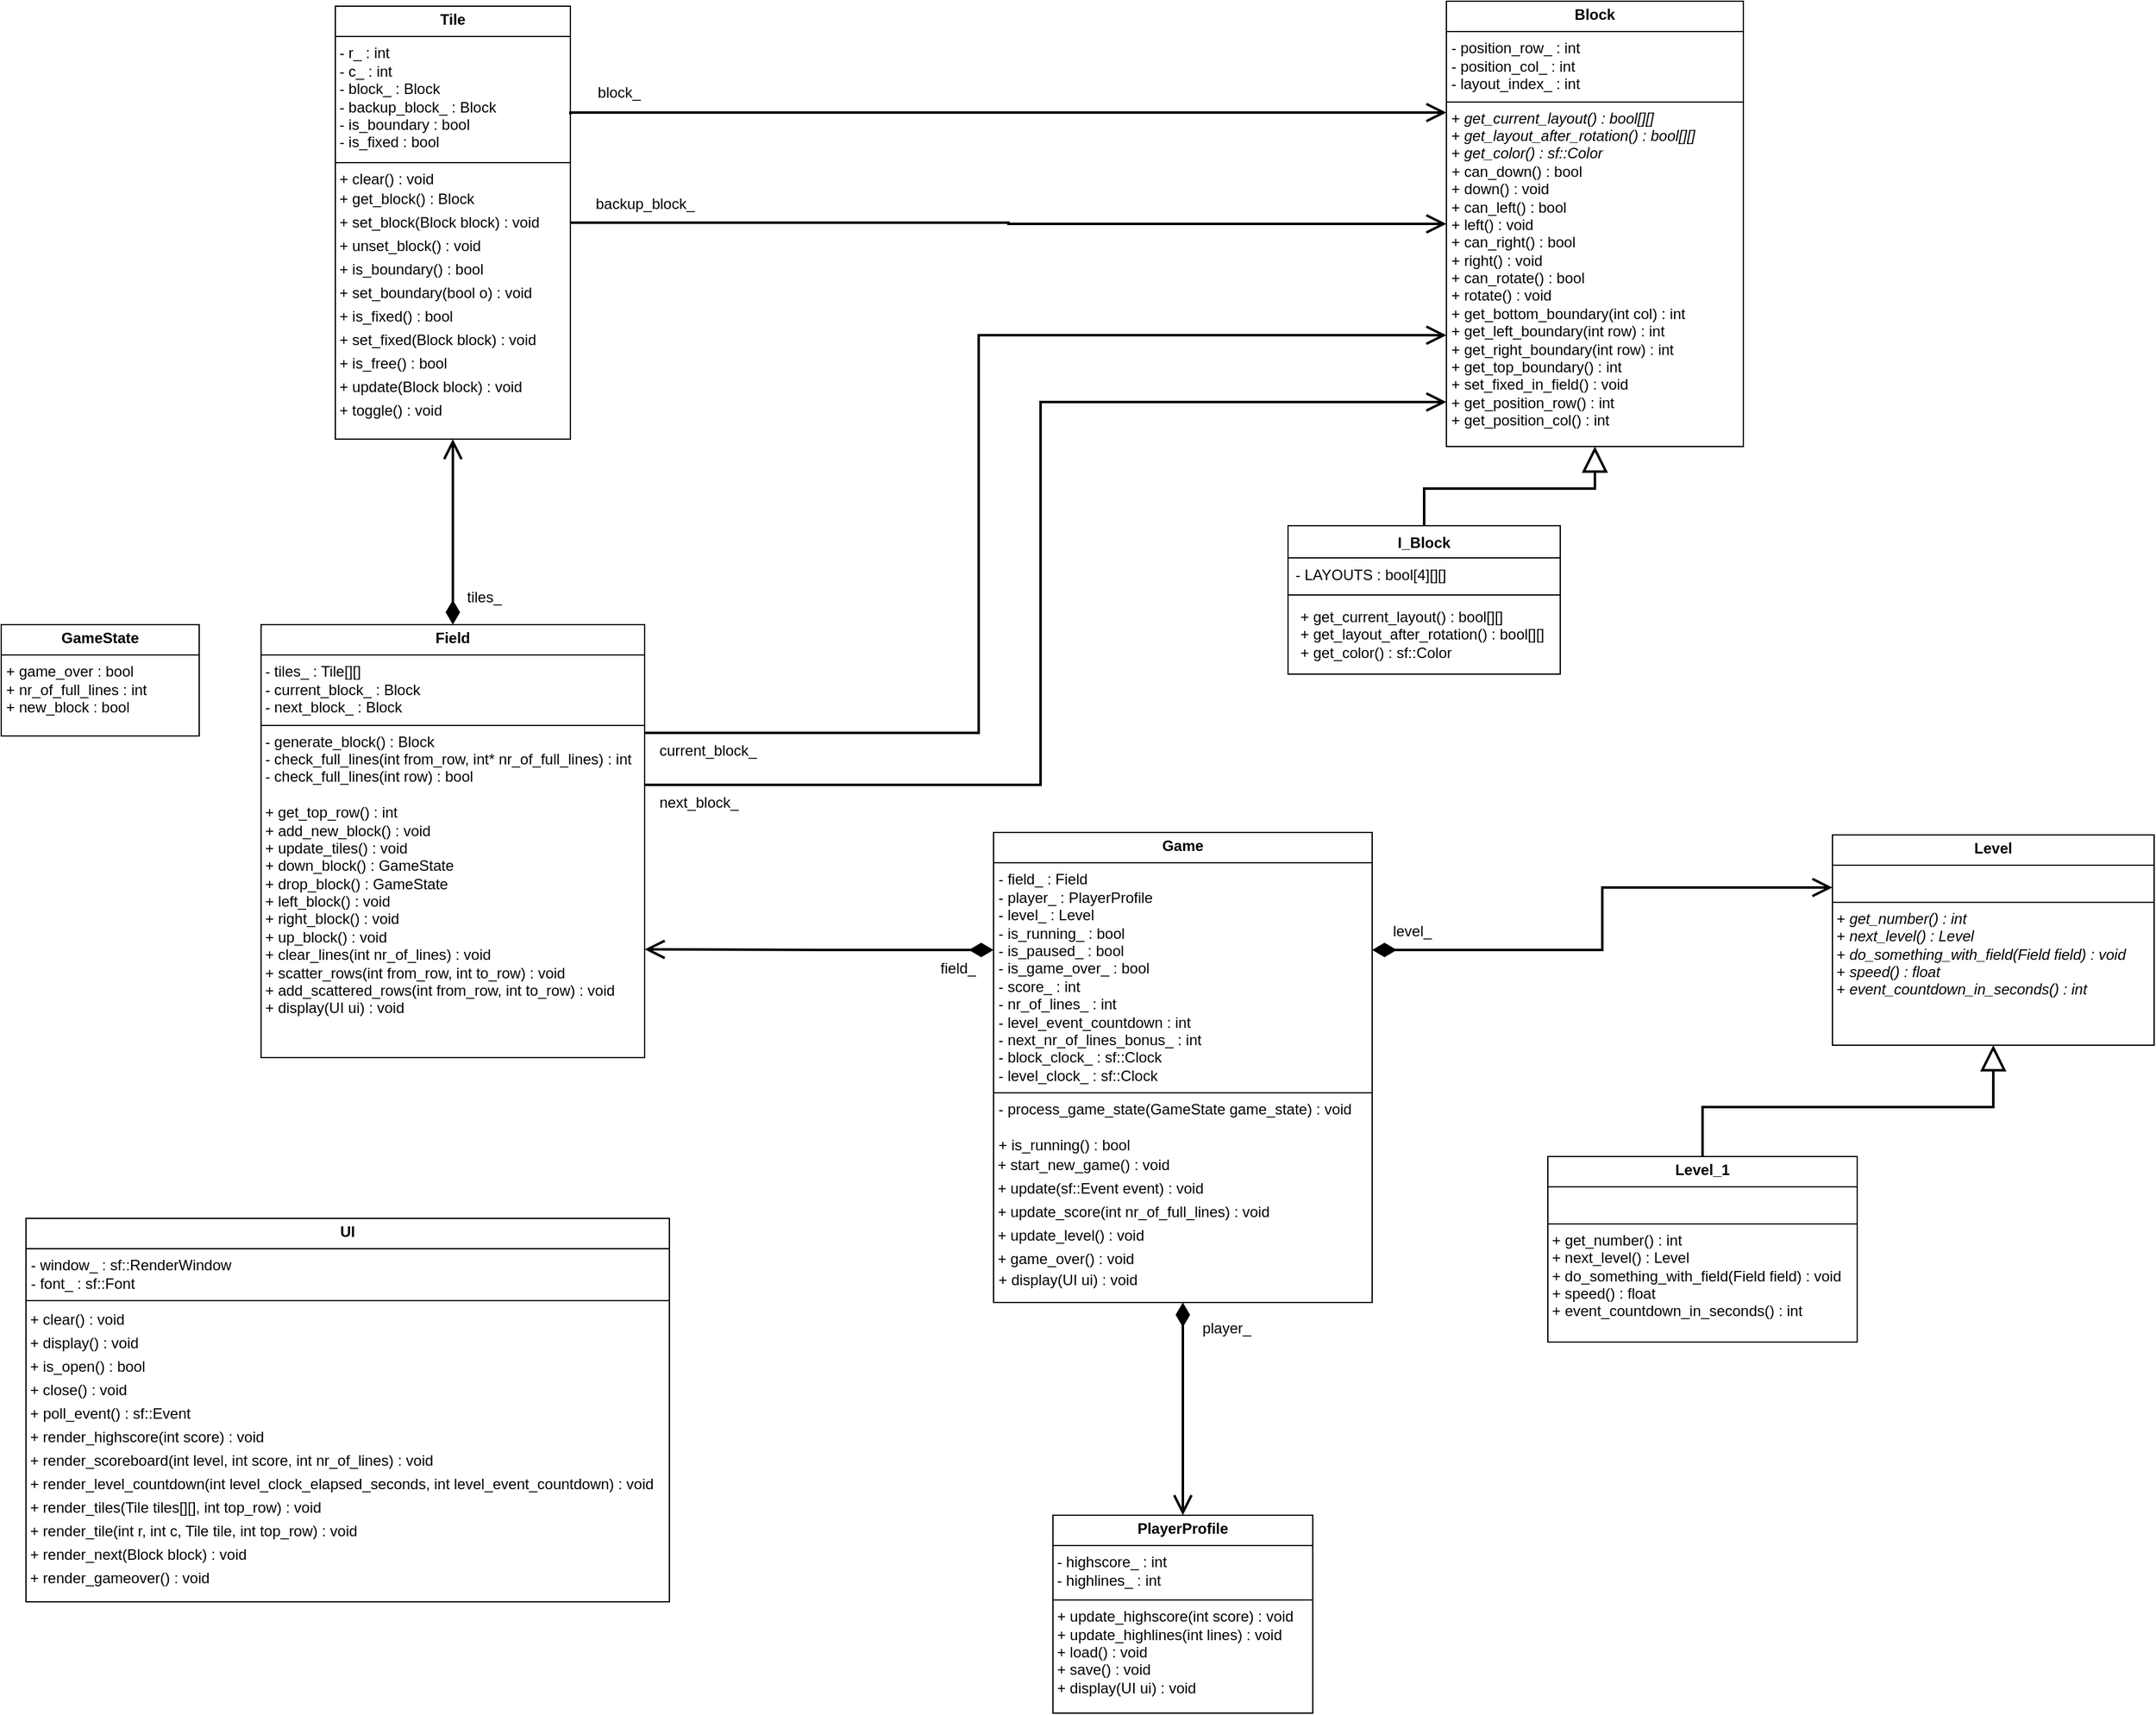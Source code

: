 <mxfile version="28.0.6">
  <diagram name="Page-1" id="weWPAwUAsr3n9_7zMYtQ">
    <mxGraphModel dx="1123" dy="1120" grid="1" gridSize="10" guides="1" tooltips="1" connect="1" arrows="1" fold="1" page="1" pageScale="1" pageWidth="1169" pageHeight="827" math="0" shadow="0">
      <root>
        <mxCell id="0" />
        <mxCell id="1" parent="0" />
        <mxCell id="uV9myTytAbXymiZEvd2W-1" value="&lt;p style=&quot;margin:0px;margin-top:4px;text-align:center;&quot;&gt;&lt;b&gt;Block&lt;/b&gt;&lt;/p&gt;&lt;hr size=&quot;1&quot; style=&quot;border-style:solid;&quot;&gt;&lt;p style=&quot;margin:0px;margin-left:4px;&quot;&gt;- position_row_ : int&lt;/p&gt;&lt;p style=&quot;margin:0px;margin-left:4px;&quot;&gt;- position_col_ : int&lt;/p&gt;&lt;p style=&quot;margin:0px;margin-left:4px;&quot;&gt;- layout_index_ : int&lt;/p&gt;&lt;hr size=&quot;1&quot; style=&quot;border-style:solid;&quot;&gt;&lt;p style=&quot;margin:0px;margin-left:4px;&quot;&gt;+ &lt;i&gt;get_current_layout() : bool[][]&lt;/i&gt;&lt;/p&gt;&lt;p style=&quot;margin:0px;margin-left:4px;&quot;&gt;+ &lt;i&gt;get_layout_after_rotation() : bool[][]&lt;/i&gt;&lt;/p&gt;&lt;p style=&quot;margin:0px;margin-left:4px;&quot;&gt;+ &lt;i&gt;get_color() : sf::Color&lt;/i&gt;&lt;/p&gt;&lt;p style=&quot;margin:0px;margin-left:4px;&quot;&gt;&lt;i&gt;+ &lt;/i&gt;can_down() : bool&lt;/p&gt;&lt;p style=&quot;margin:0px;margin-left:4px;&quot;&gt;+ down() : void&lt;/p&gt;&lt;p style=&quot;margin:0px;margin-left:4px;&quot;&gt;+ can_left() : bool&lt;/p&gt;&lt;p style=&quot;margin:0px;margin-left:4px;&quot;&gt;+ left() : void&lt;/p&gt;&lt;p style=&quot;margin:0px;margin-left:4px;&quot;&gt;+ can_right() : bool&lt;/p&gt;&lt;p style=&quot;margin:0px;margin-left:4px;&quot;&gt;+ right() : void&lt;/p&gt;&lt;p style=&quot;margin:0px;margin-left:4px;&quot;&gt;+ can_rotate() : bool&lt;/p&gt;&lt;p style=&quot;margin:0px;margin-left:4px;&quot;&gt;+ rotate() : void&lt;/p&gt;&lt;p style=&quot;margin:0px;margin-left:4px;&quot;&gt;+ get_bottom_boundary(int col) : int&lt;/p&gt;&lt;p style=&quot;margin:0px;margin-left:4px;&quot;&gt;+ get_left_boundary(int row) : int&lt;/p&gt;&lt;p style=&quot;margin:0px;margin-left:4px;&quot;&gt;+ get_right_boundary(int row) : int&lt;/p&gt;&lt;p style=&quot;margin:0px;margin-left:4px;&quot;&gt;+ get_top_boundary() : int&lt;/p&gt;&lt;p style=&quot;margin:0px;margin-left:4px;&quot;&gt;+ set_fixed_in_field() : void&lt;/p&gt;&lt;p style=&quot;margin:0px;margin-left:4px;&quot;&gt;+ get_position_row() : int&lt;/p&gt;&lt;p style=&quot;margin:0px;margin-left:4px;&quot;&gt;+ get_position_col() : int&lt;/p&gt;" style="verticalAlign=top;align=left;overflow=fill;html=1;whiteSpace=wrap;points=[[0,0,0,0,0],[0,0.25,0,0,0],[0,0.5,0,0,0],[0,0.75,0,0,0],[0,0.9,0,0,0],[0,1,0,0,0],[0.25,0,0,0,0],[0.25,1,0,0,0],[0.5,0,0,0,0],[0.5,1,0,0,0],[0.75,0,0,0,0],[0.75,1,0,0,0],[1,0,0,0,0],[1,0.25,0,0,0],[1,0.5,0,0,0],[1,0.75,0,0,0],[1,1,0,0,0]];" parent="1" vertex="1">
          <mxGeometry x="1448" y="80" width="240" height="360" as="geometry" />
        </mxCell>
        <mxCell id="uV9myTytAbXymiZEvd2W-2" value="I_Block" style="swimlane;fontStyle=1;align=center;verticalAlign=top;childLayout=stackLayout;horizontal=1;startSize=26;horizontalStack=0;resizeParent=1;resizeParentMax=0;resizeLast=0;collapsible=1;marginBottom=0;whiteSpace=wrap;html=1;" parent="1" vertex="1">
          <mxGeometry x="1320" y="504" width="220" height="120" as="geometry" />
        </mxCell>
        <mxCell id="uV9myTytAbXymiZEvd2W-3" value="- LAYOUTS : bool[4][][]" style="text;strokeColor=none;fillColor=none;align=left;verticalAlign=top;spacingLeft=4;spacingRight=4;overflow=hidden;rotatable=0;points=[[0,0.5],[1,0.5]];portConstraint=eastwest;whiteSpace=wrap;html=1;" parent="uV9myTytAbXymiZEvd2W-2" vertex="1">
          <mxGeometry y="26" width="220" height="26" as="geometry" />
        </mxCell>
        <mxCell id="uV9myTytAbXymiZEvd2W-4" value="" style="line;strokeWidth=1;fillColor=none;align=left;verticalAlign=middle;spacingTop=-1;spacingLeft=3;spacingRight=3;rotatable=0;labelPosition=right;points=[];portConstraint=eastwest;strokeColor=inherit;" parent="uV9myTytAbXymiZEvd2W-2" vertex="1">
          <mxGeometry y="52" width="220" height="8" as="geometry" />
        </mxCell>
        <mxCell id="usJIs6WcP_0JS3XtgWg_-15" value="&lt;p style=&quot;margin: 0px 0px 0px 4px;&quot;&gt;+&amp;nbsp;get_current_layout() : bool[][]&lt;/p&gt;&lt;p style=&quot;margin: 0px 0px 0px 4px;&quot;&gt;+&amp;nbsp;get_layout_after_rotation() : bool[][]&lt;/p&gt;&lt;p style=&quot;margin: 0px 0px 0px 4px;&quot;&gt;+&amp;nbsp;get_color() : sf::Color&lt;/p&gt;" style="text;strokeColor=none;fillColor=none;align=left;verticalAlign=top;spacingLeft=4;spacingRight=4;overflow=hidden;rotatable=0;points=[[0,0.5],[1,0.5]];portConstraint=eastwest;whiteSpace=wrap;html=1;" vertex="1" parent="uV9myTytAbXymiZEvd2W-2">
          <mxGeometry y="60" width="220" height="60" as="geometry" />
        </mxCell>
        <mxCell id="uV9myTytAbXymiZEvd2W-6" value="" style="endArrow=block;endSize=16;endFill=0;html=1;rounded=0;exitX=0.5;exitY=0;exitDx=0;exitDy=0;entryX=0.5;entryY=1;entryDx=0;entryDy=0;strokeWidth=2;" parent="1" source="uV9myTytAbXymiZEvd2W-2" target="uV9myTytAbXymiZEvd2W-1" edge="1">
          <mxGeometry width="160" relative="1" as="geometry">
            <mxPoint x="1560" y="484" as="sourcePoint" />
            <mxPoint x="1720" y="484" as="targetPoint" />
            <Array as="points">
              <mxPoint x="1430" y="474" />
              <mxPoint x="1568" y="474" />
            </Array>
          </mxGeometry>
        </mxCell>
        <mxCell id="uV9myTytAbXymiZEvd2W-10" value="&lt;p style=&quot;margin:0px;margin-top:4px;text-align:center;&quot;&gt;&lt;b&gt;Field&lt;/b&gt;&lt;/p&gt;&lt;hr size=&quot;1&quot; style=&quot;border-style:solid;&quot;&gt;&amp;nbsp;- tiles_ : Tile[][]&lt;div&gt;&amp;nbsp;- current_block_ : Block&lt;/div&gt;&lt;div&gt;&amp;nbsp;- next_block_ : Block&lt;hr size=&quot;1&quot; style=&quot;border-style:solid;&quot;&gt;&amp;nbsp;- generate_block() : Block&lt;/div&gt;&lt;div&gt;&lt;span style=&quot;background-color: transparent; color: light-dark(rgb(0, 0, 0), rgb(255, 255, 255));&quot;&gt;&amp;nbsp;- check_full_lines(int from_row, int* nr_of_full_lines) : int&lt;/span&gt;&lt;/div&gt;&lt;div&gt;&lt;span style=&quot;background-color: transparent; color: light-dark(rgb(0, 0, 0), rgb(255, 255, 255));&quot;&gt;&amp;nbsp;- check_full_lines(int row) : bool&lt;/span&gt;&lt;/div&gt;&lt;div&gt;&lt;span style=&quot;background-color: transparent; color: light-dark(rgb(0, 0, 0), rgb(255, 255, 255));&quot;&gt;&lt;br&gt;&lt;/span&gt;&lt;/div&gt;&lt;div&gt;&lt;span style=&quot;background-color: transparent; color: light-dark(rgb(0, 0, 0), rgb(255, 255, 255));&quot;&gt;&amp;nbsp;+ get_top_row() : int&lt;/span&gt;&lt;/div&gt;&lt;div&gt;&lt;span style=&quot;background-color: transparent; color: light-dark(rgb(0, 0, 0), rgb(255, 255, 255));&quot;&gt;&amp;nbsp;+&lt;/span&gt;&lt;span style=&quot;background-color: transparent; color: light-dark(rgb(0, 0, 0), rgb(255, 255, 255));&quot;&gt;&amp;nbsp;&lt;/span&gt;&lt;span style=&quot;background-color: transparent; color: light-dark(rgb(0, 0, 0), rgb(255, 255, 255));&quot;&gt;add_new_block&lt;/span&gt;&lt;span style=&quot;background-color: transparent; color: light-dark(rgb(0, 0, 0), rgb(255, 255, 255));&quot;&gt;() : void&lt;/span&gt;&lt;/div&gt;&lt;div&gt;&lt;span style=&quot;background-color: transparent; color: light-dark(rgb(0, 0, 0), rgb(255, 255, 255));&quot;&gt;&amp;nbsp;+ &lt;/span&gt;&lt;span style=&quot;background-color: transparent; color: light-dark(rgb(0, 0, 0), rgb(255, 255, 255));&quot;&gt;update_tiles&lt;/span&gt;&lt;span style=&quot;background-color: transparent; color: light-dark(rgb(0, 0, 0), rgb(255, 255, 255));&quot;&gt;() : void&lt;/span&gt;&lt;/div&gt;&lt;div&gt;&lt;span style=&quot;background-color: transparent; color: light-dark(rgb(0, 0, 0), rgb(255, 255, 255));&quot;&gt;&amp;nbsp;+ &lt;/span&gt;&lt;span style=&quot;background-color: transparent; color: light-dark(rgb(0, 0, 0), rgb(255, 255, 255));&quot;&gt;down_block&lt;/span&gt;&lt;span style=&quot;background-color: transparent; color: light-dark(rgb(0, 0, 0), rgb(255, 255, 255));&quot;&gt;() :&amp;nbsp;&lt;/span&gt;&lt;span style=&quot;background-color: transparent; color: light-dark(rgb(0, 0, 0), rgb(255, 255, 255));&quot;&gt;GameState&lt;/span&gt;&lt;/div&gt;&lt;div&gt;&lt;span style=&quot;background-color: transparent; color: light-dark(rgb(0, 0, 0), rgb(255, 255, 255));&quot;&gt;&amp;nbsp;+ &lt;/span&gt;&lt;span style=&quot;background-color: transparent; color: light-dark(rgb(0, 0, 0), rgb(255, 255, 255));&quot;&gt;drop_block&lt;/span&gt;&lt;span style=&quot;background-color: transparent; color: light-dark(rgb(0, 0, 0), rgb(255, 255, 255));&quot;&gt;() :&amp;nbsp;&lt;/span&gt;&lt;span style=&quot;background-color: transparent; color: light-dark(rgb(0, 0, 0), rgb(255, 255, 255));&quot;&gt;GameState&lt;/span&gt;&lt;/div&gt;&lt;div&gt;&lt;span style=&quot;background-color: transparent; color: light-dark(rgb(0, 0, 0), rgb(255, 255, 255));&quot;&gt;&amp;nbsp;+ &lt;/span&gt;&lt;span style=&quot;background-color: transparent; color: light-dark(rgb(0, 0, 0), rgb(255, 255, 255));&quot;&gt;left_block&lt;/span&gt;&lt;span style=&quot;background-color: transparent; color: light-dark(rgb(0, 0, 0), rgb(255, 255, 255));&quot;&gt;() : void&lt;/span&gt;&lt;/div&gt;&lt;div&gt;&lt;span style=&quot;background-color: transparent; color: light-dark(rgb(0, 0, 0), rgb(255, 255, 255));&quot;&gt;&amp;nbsp;+ &lt;/span&gt;&lt;span style=&quot;background-color: transparent; color: light-dark(rgb(0, 0, 0), rgb(255, 255, 255));&quot;&gt;right_block&lt;/span&gt;&lt;span style=&quot;background-color: transparent; color: light-dark(rgb(0, 0, 0), rgb(255, 255, 255));&quot;&gt;() : void&lt;/span&gt;&lt;/div&gt;&lt;div&gt;&lt;span style=&quot;background-color: transparent; color: light-dark(rgb(0, 0, 0), rgb(255, 255, 255));&quot;&gt;&amp;nbsp;+ &lt;/span&gt;&lt;span style=&quot;background-color: transparent; color: light-dark(rgb(0, 0, 0), rgb(255, 255, 255));&quot;&gt;up_block&lt;/span&gt;&lt;span style=&quot;background-color: transparent; color: light-dark(rgb(0, 0, 0), rgb(255, 255, 255));&quot;&gt;() : void&lt;/span&gt;&lt;/div&gt;&lt;div&gt;&lt;span style=&quot;background-color: transparent; color: light-dark(rgb(0, 0, 0), rgb(255, 255, 255));&quot;&gt;&amp;nbsp;+ &lt;/span&gt;&lt;span style=&quot;background-color: transparent; color: light-dark(rgb(0, 0, 0), rgb(255, 255, 255));&quot;&gt;clear_lines&lt;/span&gt;&lt;span style=&quot;background-color: transparent; color: light-dark(rgb(0, 0, 0), rgb(255, 255, 255));&quot;&gt;(&lt;/span&gt;&lt;span style=&quot;background-color: transparent; color: light-dark(rgb(0, 0, 0), rgb(255, 255, 255));&quot;&gt;int&lt;/span&gt;&lt;span style=&quot;background-color: transparent; color: light-dark(rgb(0, 0, 0), rgb(255, 255, 255));&quot;&gt; &lt;/span&gt;&lt;span style=&quot;background-color: transparent; color: light-dark(rgb(0, 0, 0), rgb(255, 255, 255));&quot;&gt;nr_of_lines&lt;/span&gt;&lt;span style=&quot;background-color: transparent; color: light-dark(rgb(0, 0, 0), rgb(255, 255, 255));&quot;&gt;) : void&lt;/span&gt;&lt;/div&gt;&lt;div&gt;&lt;span style=&quot;background-color: transparent; color: light-dark(rgb(0, 0, 0), rgb(255, 255, 255));&quot;&gt;&amp;nbsp;+ &lt;/span&gt;&lt;span style=&quot;background-color: transparent; color: light-dark(rgb(0, 0, 0), rgb(255, 255, 255));&quot;&gt;scatter_rows&lt;/span&gt;&lt;span style=&quot;background-color: transparent; color: light-dark(rgb(0, 0, 0), rgb(255, 255, 255));&quot;&gt;(&lt;/span&gt;&lt;span style=&quot;background-color: transparent; color: light-dark(rgb(0, 0, 0), rgb(255, 255, 255));&quot;&gt;int&lt;/span&gt;&lt;span style=&quot;background-color: transparent; color: light-dark(rgb(0, 0, 0), rgb(255, 255, 255));&quot;&gt; &lt;/span&gt;&lt;span style=&quot;background-color: transparent; color: light-dark(rgb(0, 0, 0), rgb(255, 255, 255));&quot;&gt;from_row&lt;/span&gt;&lt;span style=&quot;background-color: transparent; color: light-dark(rgb(0, 0, 0), rgb(255, 255, 255));&quot;&gt;, &lt;/span&gt;&lt;span style=&quot;background-color: transparent; color: light-dark(rgb(0, 0, 0), rgb(255, 255, 255));&quot;&gt;int&lt;/span&gt;&lt;span style=&quot;background-color: transparent; color: light-dark(rgb(0, 0, 0), rgb(255, 255, 255));&quot;&gt; &lt;/span&gt;&lt;span style=&quot;background-color: transparent; color: light-dark(rgb(0, 0, 0), rgb(255, 255, 255));&quot;&gt;to_row&lt;/span&gt;&lt;span style=&quot;background-color: transparent; color: light-dark(rgb(0, 0, 0), rgb(255, 255, 255));&quot;&gt;) : void&lt;/span&gt;&lt;/div&gt;&lt;div&gt;&lt;span style=&quot;background-color: transparent; color: light-dark(rgb(0, 0, 0), rgb(255, 255, 255));&quot;&gt;&amp;nbsp;+ &lt;/span&gt;&lt;span style=&quot;background-color: transparent; color: light-dark(rgb(0, 0, 0), rgb(255, 255, 255));&quot;&gt;add_scattered_rows&lt;/span&gt;&lt;span style=&quot;background-color: transparent; color: light-dark(rgb(0, 0, 0), rgb(255, 255, 255));&quot;&gt;(&lt;/span&gt;&lt;span style=&quot;background-color: transparent; color: light-dark(rgb(0, 0, 0), rgb(255, 255, 255));&quot;&gt;int&lt;/span&gt;&lt;span style=&quot;background-color: transparent; color: light-dark(rgb(0, 0, 0), rgb(255, 255, 255));&quot;&gt; &lt;/span&gt;&lt;span style=&quot;background-color: transparent; color: light-dark(rgb(0, 0, 0), rgb(255, 255, 255));&quot;&gt;from_row&lt;/span&gt;&lt;span style=&quot;background-color: transparent; color: light-dark(rgb(0, 0, 0), rgb(255, 255, 255));&quot;&gt;, &lt;/span&gt;&lt;span style=&quot;background-color: transparent; color: light-dark(rgb(0, 0, 0), rgb(255, 255, 255));&quot;&gt;int&lt;/span&gt;&lt;span style=&quot;background-color: transparent; color: light-dark(rgb(0, 0, 0), rgb(255, 255, 255));&quot;&gt; &lt;/span&gt;&lt;span style=&quot;background-color: transparent; color: light-dark(rgb(0, 0, 0), rgb(255, 255, 255));&quot;&gt;to_row&lt;/span&gt;&lt;span style=&quot;background-color: transparent; color: light-dark(rgb(0, 0, 0), rgb(255, 255, 255));&quot;&gt;) : void&lt;/span&gt;&lt;/div&gt;&lt;div&gt;&lt;span style=&quot;background-color: transparent; color: light-dark(rgb(0, 0, 0), rgb(255, 255, 255));&quot;&gt;&amp;nbsp;+ &lt;/span&gt;&lt;span style=&quot;background-color: transparent; color: light-dark(rgb(0, 0, 0), rgb(255, 255, 255));&quot;&gt;display&lt;/span&gt;&lt;span style=&quot;background-color: transparent; color: light-dark(rgb(0, 0, 0), rgb(255, 255, 255));&quot;&gt;(&lt;/span&gt;&lt;span style=&quot;background-color: transparent; color: light-dark(rgb(0, 0, 0), rgb(255, 255, 255));&quot;&gt;UI&lt;/span&gt;&lt;span style=&quot;background-color: transparent; color: light-dark(rgb(0, 0, 0), rgb(255, 255, 255));&quot;&gt; &lt;/span&gt;&lt;span style=&quot;background-color: transparent; color: light-dark(rgb(0, 0, 0), rgb(255, 255, 255));&quot;&gt;ui&lt;/span&gt;&lt;span style=&quot;background-color: transparent; color: light-dark(rgb(0, 0, 0), rgb(255, 255, 255));&quot;&gt;) : void&lt;/span&gt;&lt;/div&gt;" style="verticalAlign=top;align=left;overflow=fill;html=1;whiteSpace=wrap;points=[[0,0,0,0,0],[0,0.25,0,0,0],[0,0.5,0,0,0],[0,0.75,0,0,0],[0,1,0,0,0],[0.25,0,0,0,0],[0.25,1,0,0,0],[0.5,0,0,0,0],[0.5,1,0,0,0],[0.75,0,0,0,0],[0.75,1,0,0,0],[1,0,0,0,0],[1,0.25,0,0,0],[1,0.37,0,0,0],[1,0.65,0,0,0],[1,1,0,0,0]];" parent="1" vertex="1">
          <mxGeometry x="490" y="584" width="310" height="350" as="geometry" />
        </mxCell>
        <mxCell id="uV9myTytAbXymiZEvd2W-12" value="&lt;p style=&quot;margin:0px;margin-top:4px;text-align:center;&quot;&gt;&lt;b&gt;Tile&lt;/b&gt;&lt;/p&gt;&lt;hr size=&quot;1&quot; style=&quot;border-style:solid;&quot;&gt;&amp;nbsp;- r_ : int&lt;div&gt;&amp;nbsp;- c_ : int&lt;/div&gt;&lt;div&gt;&amp;nbsp;- block_ : Block&lt;/div&gt;&lt;div&gt;&amp;nbsp;- backup_block_ : Block&lt;/div&gt;&lt;div&gt;&amp;nbsp;- is_boundary : bool&lt;/div&gt;&lt;div&gt;&amp;nbsp;- is_fixed : bool&lt;br&gt;&lt;div style=&quot;height:2px;&quot;&gt;&lt;br&gt;&lt;/div&gt;&lt;hr size=&quot;1&quot; style=&quot;border-style:solid;&quot;&gt;&amp;nbsp;+ clear() : void&lt;div style=&quot;line-height: 19px;&quot;&gt;&lt;div style=&quot;&quot;&gt;&amp;nbsp;+ get_block() : Block&lt;/div&gt;&lt;div style=&quot;&quot;&gt;&amp;nbsp;+ set_block(Block block) : void&lt;/div&gt;&lt;div style=&quot;&quot;&gt;&amp;nbsp;+ unset_block() : void&lt;/div&gt;&lt;div style=&quot;&quot;&gt;&amp;nbsp;+ is_boundary() : bool&lt;/div&gt;&lt;div style=&quot;&quot;&gt;&amp;nbsp;+ set_boundary(bool o) : void&lt;/div&gt;&lt;div style=&quot;&quot;&gt;&amp;nbsp;+ is_fixed() : bool&lt;/div&gt;&lt;div style=&quot;&quot;&gt;&amp;nbsp;+ set_fixed(Block block) : void&lt;/div&gt;&lt;div style=&quot;&quot;&gt;&amp;nbsp;+ is_free() : bool&lt;/div&gt;&lt;div style=&quot;&quot;&gt;&amp;nbsp;+ update(Block block) : void&lt;/div&gt;&lt;div style=&quot;&quot;&gt;&amp;nbsp;+ toggle()&amp;nbsp;: void&lt;/div&gt;&lt;/div&gt;&lt;div style=&quot;height:2px;&quot;&gt;&lt;/div&gt;&lt;/div&gt;" style="verticalAlign=top;align=left;overflow=fill;html=1;whiteSpace=wrap;" parent="1" vertex="1">
          <mxGeometry x="550" y="84" width="190" height="350" as="geometry" />
        </mxCell>
        <mxCell id="uV9myTytAbXymiZEvd2W-13" value="&lt;p style=&quot;margin:0px;margin-top:4px;text-align:center;&quot;&gt;&lt;b&gt;PlayerProfile&lt;/b&gt;&lt;/p&gt;&lt;hr size=&quot;1&quot; style=&quot;border-style:solid;&quot;&gt;&amp;nbsp;- highscore_ : int&lt;div&gt;&amp;nbsp;- highlines_ : int&lt;br&gt;&lt;div style=&quot;height:2px;&quot;&gt;&lt;/div&gt;&lt;hr size=&quot;1&quot; style=&quot;border-style:solid;&quot;&gt;&amp;nbsp;+ update_highscore(int score) : void&lt;/div&gt;&lt;div&gt;&amp;nbsp;+ update_highlines(int lines) : void&lt;/div&gt;&lt;div&gt;&amp;nbsp;+ load() : void&lt;/div&gt;&lt;div&gt;&amp;nbsp;+ save() : void&lt;/div&gt;&lt;div&gt;&amp;nbsp;+ display(UI ui) : void&lt;/div&gt;" style="verticalAlign=top;align=left;overflow=fill;html=1;whiteSpace=wrap;" parent="1" vertex="1">
          <mxGeometry x="1130" y="1304" width="210" height="160" as="geometry" />
        </mxCell>
        <mxCell id="uV9myTytAbXymiZEvd2W-16" value="&lt;p style=&quot;margin:0px;margin-top:4px;text-align:center;&quot;&gt;&lt;b&gt;Level&lt;/b&gt;&lt;/p&gt;&lt;hr size=&quot;1&quot; style=&quot;border-style:solid;&quot;&gt;&amp;nbsp;&lt;div&gt;&lt;div style=&quot;height:2px;&quot;&gt;&lt;/div&gt;&lt;hr size=&quot;1&quot; style=&quot;border-style:solid;&quot;&gt;&amp;nbsp;+ &lt;i&gt;get_number() : int&lt;/i&gt;&lt;/div&gt;&lt;div&gt;&amp;nbsp;+ &lt;i&gt;next_level() : Level&lt;/i&gt;&lt;/div&gt;&lt;div&gt;&amp;nbsp;+ &lt;i&gt;do_something_with_field(Field field) : void&lt;/i&gt;&lt;/div&gt;&lt;div&gt;&amp;nbsp;+ &lt;i&gt;speed() : float&lt;/i&gt;&lt;/div&gt;&lt;div&gt;&amp;nbsp;+ &lt;i&gt;event_countdown_in_seconds() : int&lt;/i&gt;&lt;br&gt;&lt;div style=&quot;height:2px;&quot;&gt;&lt;/div&gt;&lt;/div&gt;" style="verticalAlign=top;align=left;overflow=fill;html=1;whiteSpace=wrap;" parent="1" vertex="1">
          <mxGeometry x="1760" y="754" width="260" height="170" as="geometry" />
        </mxCell>
        <mxCell id="uV9myTytAbXymiZEvd2W-17" value="&lt;p style=&quot;margin:0px;margin-top:4px;text-align:center;&quot;&gt;&lt;b&gt;Level_1&lt;/b&gt;&lt;/p&gt;&lt;hr size=&quot;1&quot; style=&quot;border-style:solid;&quot;&gt;&lt;br&gt;&lt;div&gt;&lt;div style=&quot;height:2px;&quot;&gt;&lt;/div&gt;&lt;hr size=&quot;1&quot; style=&quot;border-style:solid;&quot;&gt;&amp;nbsp;&lt;span style=&quot;background-color: transparent; color: light-dark(rgb(0, 0, 0), rgb(255, 255, 255));&quot;&gt;+&lt;/span&gt;&lt;span style=&quot;background-color: transparent; color: light-dark(rgb(0, 0, 0), rgb(255, 255, 255));&quot;&gt;&amp;nbsp;&lt;/span&gt;&lt;span style=&quot;background-color: transparent; color: light-dark(rgb(0, 0, 0), rgb(255, 255, 255));&quot;&gt;get_number() : int&lt;/span&gt;&lt;/div&gt;&lt;div&gt;&amp;nbsp;+&amp;nbsp;next_level() : Level&lt;/div&gt;&lt;div&gt;&amp;nbsp;+&amp;nbsp;do_something_with_field(Field field) : void&lt;/div&gt;&lt;div&gt;&amp;nbsp;+&amp;nbsp;speed() : float&lt;/div&gt;&lt;div&gt;&lt;span style=&quot;background-color: transparent; color: light-dark(rgb(0, 0, 0), rgb(255, 255, 255));&quot;&gt;&amp;nbsp;+&lt;/span&gt;&lt;span style=&quot;background-color: transparent; color: light-dark(rgb(0, 0, 0), rgb(255, 255, 255));&quot;&gt;&amp;nbsp;&lt;/span&gt;&lt;span style=&quot;background-color: transparent; color: light-dark(rgb(0, 0, 0), rgb(255, 255, 255));&quot;&gt;event_countdown_in_seconds() : int&lt;/span&gt;&amp;nbsp;&lt;/div&gt;&lt;div&gt;&lt;br&gt;&lt;div style=&quot;height:2px;&quot;&gt;&lt;/div&gt;&lt;/div&gt;" style="verticalAlign=top;align=left;overflow=fill;html=1;whiteSpace=wrap;" parent="1" vertex="1">
          <mxGeometry x="1530" y="1014" width="250" height="150" as="geometry" />
        </mxCell>
        <mxCell id="uV9myTytAbXymiZEvd2W-18" value="" style="endArrow=block;endSize=16;endFill=0;html=1;rounded=0;entryX=0.5;entryY=1;entryDx=0;entryDy=0;exitX=0.5;exitY=0;exitDx=0;exitDy=0;strokeWidth=2;" parent="1" source="uV9myTytAbXymiZEvd2W-17" target="uV9myTytAbXymiZEvd2W-16" edge="1">
          <mxGeometry width="160" relative="1" as="geometry">
            <mxPoint x="1560" y="924" as="sourcePoint" />
            <mxPoint x="1720" y="924" as="targetPoint" />
            <Array as="points">
              <mxPoint x="1655" y="974" />
              <mxPoint x="1890" y="974" />
            </Array>
          </mxGeometry>
        </mxCell>
        <mxCell id="uV9myTytAbXymiZEvd2W-28" value="&lt;p style=&quot;margin:0px;margin-top:4px;text-align:center;&quot;&gt;&lt;b&gt;Game&lt;/b&gt;&lt;/p&gt;&lt;hr size=&quot;1&quot; style=&quot;border-style:solid;&quot;&gt;&lt;p style=&quot;margin:0px;margin-left:4px;&quot;&gt;- field_ : Field&lt;/p&gt;&lt;p style=&quot;margin:0px;margin-left:4px;&quot;&gt;- player_ : PlayerProfile&lt;/p&gt;&lt;p style=&quot;margin:0px;margin-left:4px;&quot;&gt;- level_ : Level&lt;/p&gt;&lt;p style=&quot;margin:0px;margin-left:4px;&quot;&gt;- is_running_ : bool&lt;/p&gt;&lt;p style=&quot;margin:0px;margin-left:4px;&quot;&gt;- is_paused_ : bool&lt;/p&gt;&lt;p style=&quot;margin:0px;margin-left:4px;&quot;&gt;- is_game_over_ : bool&lt;/p&gt;&lt;p style=&quot;margin:0px;margin-left:4px;&quot;&gt;- score_ : int&lt;/p&gt;&lt;p style=&quot;margin:0px;margin-left:4px;&quot;&gt;- nr_of_lines_ : int&lt;/p&gt;&lt;p style=&quot;margin:0px;margin-left:4px;&quot;&gt;- level_event_countdown : int&lt;/p&gt;&lt;p style=&quot;margin:0px;margin-left:4px;&quot;&gt;- next_nr_of_lines_bonus_ : int&lt;/p&gt;&lt;p style=&quot;margin:0px;margin-left:4px;&quot;&gt;- block_clock_ : sf::Clock&lt;/p&gt;&lt;p style=&quot;margin:0px;margin-left:4px;&quot;&gt;- level_clock_ : sf::Clock&lt;/p&gt;&lt;hr size=&quot;1&quot; style=&quot;border-style:solid;&quot;&gt;&lt;p style=&quot;margin:0px;margin-left:4px;&quot;&gt;- process_game_state(GameState game_state) : void&lt;/p&gt;&lt;p style=&quot;margin:0px;margin-left:4px;&quot;&gt;&lt;br&gt;&lt;/p&gt;&lt;p style=&quot;margin:0px;margin-left:4px;&quot;&gt;+&amp;nbsp;is_running() : bool&lt;/p&gt;&lt;div style=&quot;line-height: 19px;&quot;&gt;&lt;div&gt;&amp;nbsp;+ start_new_game() : void&lt;/div&gt;&lt;div&gt;&amp;nbsp;+ update(sf::Event&amp;nbsp;event) : void&lt;/div&gt;&lt;div&gt;&amp;nbsp;+ update_score(int nr_of_full_lines) : void&lt;/div&gt;&lt;div&gt;    &amp;nbsp;+ update_level() : void&lt;/div&gt;&lt;div&gt;    &amp;nbsp;+ game_over() : void&lt;/div&gt;&lt;/div&gt;&lt;p style=&quot;margin:0px;margin-left:4px;&quot;&gt;+&amp;nbsp;display(UI ui) : void&lt;/p&gt;" style="verticalAlign=top;align=left;overflow=fill;html=1;whiteSpace=wrap;" parent="1" vertex="1">
          <mxGeometry x="1082" y="752" width="306" height="380" as="geometry" />
        </mxCell>
        <mxCell id="uV9myTytAbXymiZEvd2W-29" value="&lt;p style=&quot;margin:0px;margin-top:4px;text-align:center;&quot;&gt;&lt;b&gt;UI&lt;/b&gt;&lt;/p&gt;&lt;hr size=&quot;1&quot; style=&quot;border-style:solid;&quot;&gt;&lt;p style=&quot;margin:0px;margin-left:4px;&quot;&gt;- window_ : sf::RenderWindow&lt;/p&gt;&lt;p style=&quot;margin:0px;margin-left:4px;&quot;&gt;- font_ : sf::Font&lt;/p&gt;&lt;hr size=&quot;1&quot; style=&quot;border-style:solid;&quot;&gt;&lt;div style=&quot;line-height: 19px;&quot;&gt;&lt;div style=&quot;&quot;&gt;&amp;nbsp;+ clear() : void&lt;/div&gt;&lt;div style=&quot;&quot;&gt;    &amp;nbsp;+ display() : void&lt;/div&gt;&lt;div style=&quot;&quot;&gt;&amp;nbsp;+ is_open() : bool&lt;/div&gt;&lt;div style=&quot;&quot;&gt;    &amp;nbsp;+ close() : void&lt;/div&gt;&amp;nbsp;+&amp;nbsp;&lt;span style=&quot;background-color: transparent; color: light-dark(rgb(0, 0, 0), rgb(255, 255, 255));&quot;&gt;poll_event&lt;/span&gt;&lt;span style=&quot;background-color: transparent; color: light-dark(rgb(0, 0, 0), rgb(255, 255, 255));&quot;&gt;() : sf::Event&lt;/span&gt;&lt;br&gt;&lt;div style=&quot;&quot;&gt;&amp;nbsp;+ render_highscore(int score) : void&lt;/div&gt;&lt;div style=&quot;&quot;&gt;    &amp;nbsp;+ render_scoreboard(int level, int score, int nr_of_lines) : void&lt;/div&gt;&lt;div style=&quot;&quot;&gt;&amp;nbsp;+ render_level_countdown(int level_clock_elapsed_seconds, int level_event_countdown) : void&lt;/div&gt;&lt;div style=&quot;&quot;&gt;&amp;nbsp;+ render_tiles(Tile tiles[][], int top_row) : void&lt;/div&gt;&lt;div style=&quot;&quot;&gt;&amp;nbsp;+ render_tile(int r, int c, Tile tile, int top_row) : void&lt;/div&gt;&lt;div style=&quot;&quot;&gt;&amp;nbsp;+ render_next(Block block) : void&lt;/div&gt;&lt;div style=&quot;&quot;&gt;&amp;nbsp;+ render_gameover() : void&lt;/div&gt;&lt;/div&gt;" style="verticalAlign=top;align=left;overflow=fill;html=1;whiteSpace=wrap;" parent="1" vertex="1">
          <mxGeometry x="300" y="1064" width="520" height="310" as="geometry" />
        </mxCell>
        <mxCell id="uV9myTytAbXymiZEvd2W-30" value="&lt;p style=&quot;margin:0px;margin-top:4px;text-align:center;&quot;&gt;&lt;b&gt;GameState&lt;/b&gt;&lt;/p&gt;&lt;hr size=&quot;1&quot; style=&quot;border-style:solid;&quot;&gt;&lt;p style=&quot;margin:0px;margin-left:4px;&quot;&gt;+ game_over : bool&lt;/p&gt;&lt;p style=&quot;margin:0px;margin-left:4px;&quot;&gt;+ nr_of_full_lines : int&lt;/p&gt;&lt;p style=&quot;margin:0px;margin-left:4px;&quot;&gt;+ new_block : bool&lt;/p&gt;&lt;p style=&quot;margin:0px;margin-left:4px;&quot;&gt;&lt;br&gt;&lt;/p&gt;" style="verticalAlign=top;align=left;overflow=fill;html=1;whiteSpace=wrap;" parent="1" vertex="1">
          <mxGeometry x="280" y="584" width="160" height="90" as="geometry" />
        </mxCell>
        <mxCell id="usJIs6WcP_0JS3XtgWg_-5" value="" style="endArrow=open;html=1;endSize=12;startArrow=diamondThin;startSize=14;startFill=1;edgeStyle=orthogonalEdgeStyle;align=left;verticalAlign=bottom;rounded=0;exitX=0.5;exitY=0;exitDx=0;exitDy=0;entryX=0.5;entryY=1;entryDx=0;entryDy=0;strokeWidth=2;" edge="1" parent="1" source="uV9myTytAbXymiZEvd2W-10" target="uV9myTytAbXymiZEvd2W-12">
          <mxGeometry x="-0.613" y="75" relative="1" as="geometry">
            <mxPoint x="580" y="524" as="sourcePoint" />
            <mxPoint x="740" y="524" as="targetPoint" />
            <mxPoint as="offset" />
          </mxGeometry>
        </mxCell>
        <mxCell id="usJIs6WcP_0JS3XtgWg_-7" value="tiles_" style="edgeLabel;html=1;align=center;verticalAlign=middle;resizable=0;points=[];fontSize=12;" vertex="1" connectable="0" parent="usJIs6WcP_0JS3XtgWg_-5">
          <mxGeometry x="0.052" y="1" relative="1" as="geometry">
            <mxPoint x="26" y="57" as="offset" />
          </mxGeometry>
        </mxCell>
        <mxCell id="usJIs6WcP_0JS3XtgWg_-8" value="" style="endArrow=open;html=1;endSize=12;startArrow=none;startSize=14;startFill=0;edgeStyle=orthogonalEdgeStyle;align=left;verticalAlign=bottom;rounded=0;strokeWidth=2;exitX=1;exitY=0.25;exitDx=0;exitDy=0;entryX=0;entryY=0.25;entryDx=0;entryDy=0;" edge="1" parent="1" source="uV9myTytAbXymiZEvd2W-12" target="uV9myTytAbXymiZEvd2W-1">
          <mxGeometry x="-0.75" y="120" relative="1" as="geometry">
            <mxPoint x="750" y="170" as="sourcePoint" />
            <mxPoint x="1390" y="184" as="targetPoint" />
            <Array as="points">
              <mxPoint x="740" y="170" />
            </Array>
            <mxPoint as="offset" />
          </mxGeometry>
        </mxCell>
        <mxCell id="usJIs6WcP_0JS3XtgWg_-9" value="block_" style="edgeLabel;html=1;align=center;verticalAlign=middle;resizable=0;points=[];fontSize=12;" vertex="1" connectable="0" parent="usJIs6WcP_0JS3XtgWg_-8">
          <mxGeometry x="-0.516" y="-1" relative="1" as="geometry">
            <mxPoint x="-131" y="-17" as="offset" />
          </mxGeometry>
        </mxCell>
        <mxCell id="usJIs6WcP_0JS3XtgWg_-10" value="" style="endArrow=open;html=1;endSize=12;startArrow=none;startSize=14;startFill=0;edgeStyle=orthogonalEdgeStyle;align=left;verticalAlign=bottom;rounded=0;exitX=1;exitY=0.5;exitDx=0;exitDy=0;entryX=0;entryY=0.5;entryDx=0;entryDy=0;strokeWidth=2;" edge="1" parent="1" source="uV9myTytAbXymiZEvd2W-12" target="uV9myTytAbXymiZEvd2W-1">
          <mxGeometry x="-0.718" y="45" relative="1" as="geometry">
            <mxPoint x="740" y="256" as="sourcePoint" />
            <mxPoint x="1448" y="257" as="targetPoint" />
            <mxPoint as="offset" />
          </mxGeometry>
        </mxCell>
        <mxCell id="usJIs6WcP_0JS3XtgWg_-13" value="backup_block_" style="edgeLabel;html=1;align=center;verticalAlign=middle;resizable=0;points=[];fontSize=12;" vertex="1" connectable="0" parent="usJIs6WcP_0JS3XtgWg_-10">
          <mxGeometry x="-0.581" y="5" relative="1" as="geometry">
            <mxPoint x="-89" y="-10" as="offset" />
          </mxGeometry>
        </mxCell>
        <mxCell id="usJIs6WcP_0JS3XtgWg_-14" value="" style="endArrow=open;html=1;endSize=12;startArrow=diamondThin;startSize=14;startFill=1;edgeStyle=orthogonalEdgeStyle;align=left;verticalAlign=bottom;rounded=0;exitX=0;exitY=0.25;exitDx=0;exitDy=0;entryX=1;entryY=0.75;entryDx=0;entryDy=0;strokeWidth=2;" edge="1" parent="1" source="uV9myTytAbXymiZEvd2W-28" target="uV9myTytAbXymiZEvd2W-10">
          <mxGeometry x="-0.256" y="47" relative="1" as="geometry">
            <mxPoint x="980" y="674" as="sourcePoint" />
            <mxPoint x="1140" y="674" as="targetPoint" />
            <mxPoint as="offset" />
          </mxGeometry>
        </mxCell>
        <mxCell id="usJIs6WcP_0JS3XtgWg_-16" value="field_" style="edgeLabel;html=1;align=center;verticalAlign=middle;resizable=0;points=[];fontSize=12;" vertex="1" connectable="0" parent="usJIs6WcP_0JS3XtgWg_-14">
          <mxGeometry x="-0.479" relative="1" as="geometry">
            <mxPoint x="44" y="15" as="offset" />
          </mxGeometry>
        </mxCell>
        <mxCell id="usJIs6WcP_0JS3XtgWg_-17" value="" style="endArrow=open;html=1;endSize=12;startArrow=diamondThin;startSize=14;startFill=1;edgeStyle=orthogonalEdgeStyle;align=left;verticalAlign=bottom;rounded=0;exitX=1;exitY=0.25;exitDx=0;exitDy=0;entryX=0;entryY=0.25;entryDx=0;entryDy=0;strokeWidth=2;" edge="1" parent="1" source="uV9myTytAbXymiZEvd2W-28" target="uV9myTytAbXymiZEvd2W-16">
          <mxGeometry x="-0.661" y="53" relative="1" as="geometry">
            <mxPoint x="1440" y="804" as="sourcePoint" />
            <mxPoint x="1600" y="804" as="targetPoint" />
            <mxPoint x="1" as="offset" />
          </mxGeometry>
        </mxCell>
        <mxCell id="usJIs6WcP_0JS3XtgWg_-18" value="level_" style="edgeLabel;html=1;align=center;verticalAlign=middle;resizable=0;points=[];fontSize=12;" vertex="1" connectable="0" parent="usJIs6WcP_0JS3XtgWg_-17">
          <mxGeometry x="-0.749" y="-2" relative="1" as="geometry">
            <mxPoint x="-21" y="-17" as="offset" />
          </mxGeometry>
        </mxCell>
        <mxCell id="usJIs6WcP_0JS3XtgWg_-19" value="" style="endArrow=open;html=1;endSize=12;startArrow=diamondThin;startSize=14;startFill=1;edgeStyle=orthogonalEdgeStyle;align=left;verticalAlign=bottom;rounded=0;exitX=0.5;exitY=1;exitDx=0;exitDy=0;entryX=0.5;entryY=0;entryDx=0;entryDy=0;strokeWidth=2;" edge="1" parent="1" source="uV9myTytAbXymiZEvd2W-28" target="uV9myTytAbXymiZEvd2W-13">
          <mxGeometry x="-0.412" y="105" relative="1" as="geometry">
            <mxPoint x="1190" y="1194" as="sourcePoint" />
            <mxPoint x="1350" y="1194" as="targetPoint" />
            <mxPoint as="offset" />
          </mxGeometry>
        </mxCell>
        <mxCell id="usJIs6WcP_0JS3XtgWg_-20" value="player_" style="edgeLabel;html=1;align=center;verticalAlign=middle;resizable=0;points=[];fontSize=12;" vertex="1" connectable="0" parent="usJIs6WcP_0JS3XtgWg_-19">
          <mxGeometry x="-0.597" y="1" relative="1" as="geometry">
            <mxPoint x="34" y="-14" as="offset" />
          </mxGeometry>
        </mxCell>
        <mxCell id="usJIs6WcP_0JS3XtgWg_-21" value="&lt;font style=&quot;font-size: 12px;&quot;&gt;current_block_&lt;/font&gt;" style="endArrow=open;endFill=0;html=1;edgeStyle=orthogonalEdgeStyle;align=left;verticalAlign=top;rounded=0;exitX=1;exitY=0.25;exitDx=0;exitDy=0;entryX=0;entryY=0.75;entryDx=0;entryDy=0;entryPerimeter=0;strokeWidth=2;startSize=14;endSize=12;" edge="1" parent="1" source="uV9myTytAbXymiZEvd2W-10" target="uV9myTytAbXymiZEvd2W-1">
          <mxGeometry x="-0.979" relative="1" as="geometry">
            <mxPoint x="970" y="434" as="sourcePoint" />
            <mxPoint x="1130" y="434" as="targetPoint" />
            <Array as="points">
              <mxPoint x="1070" y="672" />
              <mxPoint x="1070" y="350" />
            </Array>
            <mxPoint as="offset" />
          </mxGeometry>
        </mxCell>
        <mxCell id="usJIs6WcP_0JS3XtgWg_-23" value="&lt;font style=&quot;font-size: 12px;&quot;&gt;next_block_&lt;/font&gt;" style="endArrow=open;endFill=0;html=1;edgeStyle=orthogonalEdgeStyle;align=left;verticalAlign=top;rounded=0;entryX=0;entryY=0.9;entryDx=0;entryDy=0;entryPerimeter=0;exitX=1;exitY=0.37;exitDx=0;exitDy=0;exitPerimeter=0;strokeWidth=2;endSize=12;startSize=14;" edge="1" parent="1" source="uV9myTytAbXymiZEvd2W-10" target="uV9myTytAbXymiZEvd2W-1">
          <mxGeometry x="-0.979" relative="1" as="geometry">
            <mxPoint x="900" y="744" as="sourcePoint" />
            <mxPoint x="1130" y="434" as="targetPoint" />
            <Array as="points">
              <mxPoint x="1120" y="713" />
              <mxPoint x="1120" y="404" />
            </Array>
            <mxPoint as="offset" />
          </mxGeometry>
        </mxCell>
      </root>
    </mxGraphModel>
  </diagram>
</mxfile>
